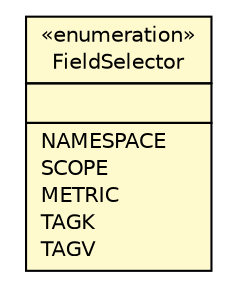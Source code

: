 #!/usr/local/bin/dot
#
# Class diagram 
# Generated by UMLGraph version R5_6 (http://www.umlgraph.org/)
#

digraph G {
	edge [fontname="Helvetica",fontsize=10,labelfontname="Helvetica",labelfontsize=10];
	node [fontname="Helvetica",fontsize=10,shape=plaintext];
	nodesep=0.25;
	ranksep=0.5;
	// com.salesforce.dva.argus.sdk.DiscoveryService.FieldSelector
	c626 [label=<<table title="com.salesforce.dva.argus.sdk.DiscoveryService.FieldSelector" border="0" cellborder="1" cellspacing="0" cellpadding="2" port="p" bgcolor="lemonChiffon" href="./DiscoveryService.FieldSelector.html">
		<tr><td><table border="0" cellspacing="0" cellpadding="1">
<tr><td align="center" balign="center"> &#171;enumeration&#187; </td></tr>
<tr><td align="center" balign="center"> FieldSelector </td></tr>
		</table></td></tr>
		<tr><td><table border="0" cellspacing="0" cellpadding="1">
<tr><td align="left" balign="left">  </td></tr>
		</table></td></tr>
		<tr><td><table border="0" cellspacing="0" cellpadding="1">
<tr><td align="left" balign="left"> NAMESPACE </td></tr>
<tr><td align="left" balign="left"> SCOPE </td></tr>
<tr><td align="left" balign="left"> METRIC </td></tr>
<tr><td align="left" balign="left"> TAGK </td></tr>
<tr><td align="left" balign="left"> TAGV </td></tr>
		</table></td></tr>
		</table>>, URL="./DiscoveryService.FieldSelector.html", fontname="Helvetica", fontcolor="black", fontsize=10.0];
}

